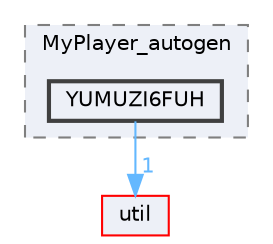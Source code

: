 digraph "YUMUZI6FUH"
{
 // LATEX_PDF_SIZE
  bgcolor="transparent";
  edge [fontname=Helvetica,fontsize=10,labelfontname=Helvetica,labelfontsize=10];
  node [fontname=Helvetica,fontsize=10,shape=box,height=0.2,width=0.4];
  compound=true
  subgraph clusterdir_656e7af1434f1b9ea870d4854e3e71fd {
    graph [ bgcolor="#edf0f7", pencolor="grey50", label="MyPlayer_autogen", fontname=Helvetica,fontsize=10 style="filled,dashed", URL="dir_656e7af1434f1b9ea870d4854e3e71fd.html",tooltip=""]
  dir_23c74379c9b81826dae239d845a78df4 [label="YUMUZI6FUH", fillcolor="#edf0f7", color="grey25", style="filled,bold", URL="dir_23c74379c9b81826dae239d845a78df4.html",tooltip=""];
  }
  dir_23ec12649285f9fabf3a6b7380226c28 [label="util", fillcolor="#edf0f7", color="red", style="filled", URL="dir_23ec12649285f9fabf3a6b7380226c28.html",tooltip=""];
  dir_23c74379c9b81826dae239d845a78df4->dir_23ec12649285f9fabf3a6b7380226c28 [headlabel="1", labeldistance=1.5 headhref="dir_000377_000357.html" href="dir_000377_000357.html" color="steelblue1" fontcolor="steelblue1"];
}

